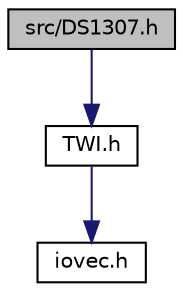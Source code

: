 digraph "src/DS1307.h"
{
  edge [fontname="Helvetica",fontsize="10",labelfontname="Helvetica",labelfontsize="10"];
  node [fontname="Helvetica",fontsize="10",shape=record];
  Node1 [label="src/DS1307.h",height=0.2,width=0.4,color="black", fillcolor="grey75", style="filled", fontcolor="black"];
  Node1 -> Node2 [color="midnightblue",fontsize="10",style="solid",fontname="Helvetica"];
  Node2 [label="TWI.h",height=0.2,width=0.4,color="black", fillcolor="white", style="filled",URL="$d7/d67/TWI_8h.html"];
  Node2 -> Node3 [color="midnightblue",fontsize="10",style="solid",fontname="Helvetica"];
  Node3 [label="iovec.h",height=0.2,width=0.4,color="black", fillcolor="white", style="filled",URL="$d6/dbc/iovec_8h.html"];
}
